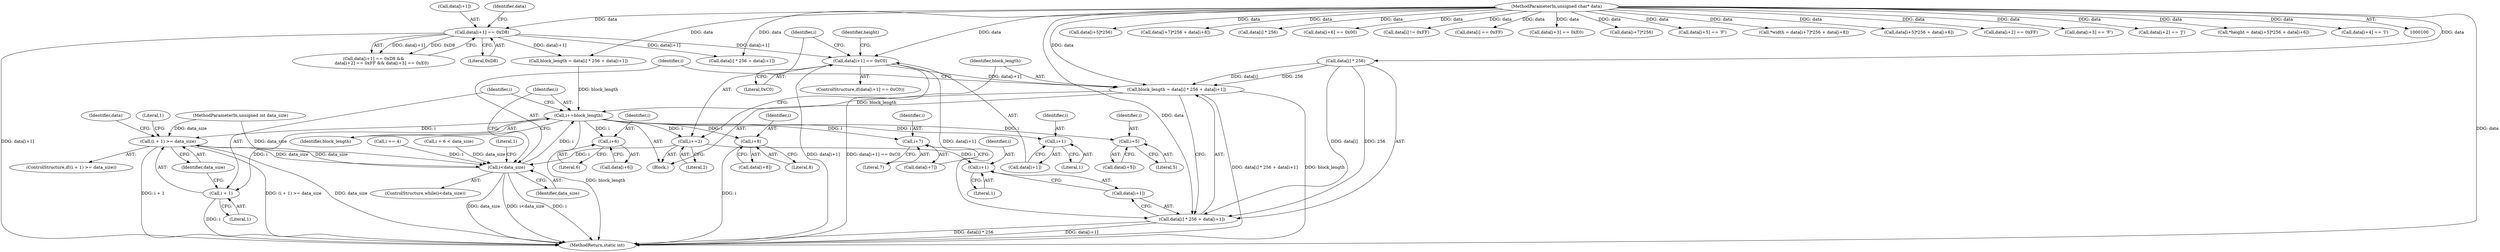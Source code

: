 digraph "0_PDFGen_ee58aff6918b8bbc3be29b9e3089485ea46ff956@array" {
"1000238" [label="(Call,data[i+1] == 0xC0)"];
"1000101" [label="(MethodParameterIn,unsigned char* data)"];
"1000124" [label="(Call,data[i+1] == 0xD8)"];
"1000283" [label="(Call,block_length = data[i] * 256 + data[i+1])"];
"1000216" [label="(Call,i+=block_length)"];
"1000220" [label="(Call,(i + 1) >= data_size)"];
"1000212" [label="(Call,i<data_size)"];
"1000221" [label="(Call,i + 1)"];
"1000241" [label="(Call,i+1)"];
"1000253" [label="(Call,i+5)"];
"1000259" [label="(Call,i+6)"];
"1000269" [label="(Call,i+7)"];
"1000275" [label="(Call,i+8)"];
"1000280" [label="(Call,i+=2)"];
"1000293" [label="(Call,i+1)"];
"1000285" [label="(Call,data[i] * 256 + data[i+1])"];
"1000238" [label="(Call,data[i+1] == 0xC0)"];
"1000124" [label="(Call,data[i+1] == 0xD8)"];
"1000227" [label="(Literal,1)"];
"1000261" [label="(Literal,6)"];
"1000283" [label="(Call,block_length = data[i] * 256 + data[i+1])"];
"1000250" [label="(Call,data[i+5]*256)"];
"1000265" [label="(Call,data[i+7]*256 + data[i+8])"];
"1000214" [label="(Identifier,data_size)"];
"1000102" [label="(MethodParameterIn,unsigned int data_size)"];
"1000201" [label="(Call,data[i] * 256)"];
"1000211" [label="(ControlStructure,while(i<data_size))"];
"1000253" [label="(Call,i+5)"];
"1000147" [label="(Call,i += 4)"];
"1000273" [label="(Call,data[i+8])"];
"1000291" [label="(Call,data[i+1])"];
"1000248" [label="(Identifier,height)"];
"1000198" [label="(Call,block_length = data[i] * 256 + data[i+1])"];
"1000213" [label="(Identifier,i)"];
"1000219" [label="(ControlStructure,if((i + 1) >= data_size))"];
"1000277" [label="(Literal,8)"];
"1000295" [label="(Literal,1)"];
"1000294" [label="(Identifier,i)"];
"1000224" [label="(Identifier,data_size)"];
"1000101" [label="(MethodParameterIn,unsigned char* data)"];
"1000189" [label="(Call,data[i+6] == 0x00)"];
"1000229" [label="(Call,data[i] != 0xFF)"];
"1000241" [label="(Call,i+1)"];
"1000152" [label="(Call,i + 6 < data_size)"];
"1000118" [label="(Call,data[i] == 0xFF)"];
"1000254" [label="(Identifier,i)"];
"1000276" [label="(Identifier,i)"];
"1000269" [label="(Call,i+7)"];
"1000231" [label="(Identifier,data)"];
"1000243" [label="(Literal,1)"];
"1000212" [label="(Call,i<data_size)"];
"1000218" [label="(Identifier,block_length)"];
"1000223" [label="(Literal,1)"];
"1000282" [label="(Literal,2)"];
"1000139" [label="(Call,data[i+3] == 0xE0)"];
"1000266" [label="(Call,data[i+7]*256)"];
"1000216" [label="(Call,i+=block_length)"];
"1000182" [label="(Call,data[i+5] == 'F')"];
"1000125" [label="(Call,data[i+1])"];
"1000275" [label="(Call,i+8)"];
"1000270" [label="(Identifier,i)"];
"1000242" [label="(Identifier,i)"];
"1000257" [label="(Call,data[i+6])"];
"1000262" [label="(Call,*width = data[i+7]*256 + data[i+8])"];
"1000284" [label="(Identifier,block_length)"];
"1000255" [label="(Literal,5)"];
"1000249" [label="(Call,data[i+5]*256 + data[i+6])"];
"1000286" [label="(Call,data[i] * 256)"];
"1000132" [label="(Call,data[i+2] == 0xFF)"];
"1000166" [label="(Call,data[i+3] == 'F')"];
"1000260" [label="(Identifier,i)"];
"1000293" [label="(Call,i+1)"];
"1000221" [label="(Call,i + 1)"];
"1000200" [label="(Call,data[i] * 256 + data[i+1])"];
"1000267" [label="(Call,data[i+7])"];
"1000123" [label="(Call,data[i+1] == 0xD8 &&\n            data[i+2] == 0xFF && data[i+3] == 0xE0)"];
"1000158" [label="(Call,data[i+2] == 'J')"];
"1000222" [label="(Identifier,i)"];
"1000220" [label="(Call,(i + 1) >= data_size)"];
"1000299" [label="(MethodReturn,static int)"];
"1000298" [label="(Literal,1)"];
"1000271" [label="(Literal,7)"];
"1000237" [label="(ControlStructure,if(data[i+1] == 0xC0))"];
"1000134" [label="(Identifier,data)"];
"1000259" [label="(Call,i+6)"];
"1000246" [label="(Call,*height = data[i+5]*256 + data[i+6])"];
"1000215" [label="(Block,)"];
"1000244" [label="(Literal,0xC0)"];
"1000239" [label="(Call,data[i+1])"];
"1000281" [label="(Identifier,i)"];
"1000285" [label="(Call,data[i] * 256 + data[i+1])"];
"1000280" [label="(Call,i+=2)"];
"1000251" [label="(Call,data[i+5])"];
"1000217" [label="(Identifier,i)"];
"1000174" [label="(Call,data[i+4] == 'I')"];
"1000130" [label="(Literal,0xD8)"];
"1000238" -> "1000237"  [label="AST: "];
"1000238" -> "1000244"  [label="CFG: "];
"1000239" -> "1000238"  [label="AST: "];
"1000244" -> "1000238"  [label="AST: "];
"1000248" -> "1000238"  [label="CFG: "];
"1000281" -> "1000238"  [label="CFG: "];
"1000238" -> "1000299"  [label="DDG: data[i+1]"];
"1000238" -> "1000299"  [label="DDG: data[i+1] == 0xC0"];
"1000101" -> "1000238"  [label="DDG: data"];
"1000124" -> "1000238"  [label="DDG: data[i+1]"];
"1000238" -> "1000283"  [label="DDG: data[i+1]"];
"1000238" -> "1000285"  [label="DDG: data[i+1]"];
"1000101" -> "1000100"  [label="AST: "];
"1000101" -> "1000299"  [label="DDG: data"];
"1000101" -> "1000118"  [label="DDG: data"];
"1000101" -> "1000124"  [label="DDG: data"];
"1000101" -> "1000132"  [label="DDG: data"];
"1000101" -> "1000139"  [label="DDG: data"];
"1000101" -> "1000158"  [label="DDG: data"];
"1000101" -> "1000166"  [label="DDG: data"];
"1000101" -> "1000174"  [label="DDG: data"];
"1000101" -> "1000182"  [label="DDG: data"];
"1000101" -> "1000189"  [label="DDG: data"];
"1000101" -> "1000198"  [label="DDG: data"];
"1000101" -> "1000201"  [label="DDG: data"];
"1000101" -> "1000200"  [label="DDG: data"];
"1000101" -> "1000229"  [label="DDG: data"];
"1000101" -> "1000246"  [label="DDG: data"];
"1000101" -> "1000250"  [label="DDG: data"];
"1000101" -> "1000249"  [label="DDG: data"];
"1000101" -> "1000262"  [label="DDG: data"];
"1000101" -> "1000266"  [label="DDG: data"];
"1000101" -> "1000265"  [label="DDG: data"];
"1000101" -> "1000283"  [label="DDG: data"];
"1000101" -> "1000286"  [label="DDG: data"];
"1000101" -> "1000285"  [label="DDG: data"];
"1000124" -> "1000123"  [label="AST: "];
"1000124" -> "1000130"  [label="CFG: "];
"1000125" -> "1000124"  [label="AST: "];
"1000130" -> "1000124"  [label="AST: "];
"1000134" -> "1000124"  [label="CFG: "];
"1000123" -> "1000124"  [label="CFG: "];
"1000124" -> "1000299"  [label="DDG: data[i+1]"];
"1000124" -> "1000123"  [label="DDG: data[i+1]"];
"1000124" -> "1000123"  [label="DDG: 0xD8"];
"1000124" -> "1000198"  [label="DDG: data[i+1]"];
"1000124" -> "1000200"  [label="DDG: data[i+1]"];
"1000283" -> "1000215"  [label="AST: "];
"1000283" -> "1000285"  [label="CFG: "];
"1000284" -> "1000283"  [label="AST: "];
"1000285" -> "1000283"  [label="AST: "];
"1000213" -> "1000283"  [label="CFG: "];
"1000283" -> "1000299"  [label="DDG: data[i] * 256 + data[i+1]"];
"1000283" -> "1000299"  [label="DDG: block_length"];
"1000283" -> "1000216"  [label="DDG: block_length"];
"1000286" -> "1000283"  [label="DDG: data[i]"];
"1000286" -> "1000283"  [label="DDG: 256"];
"1000216" -> "1000215"  [label="AST: "];
"1000216" -> "1000218"  [label="CFG: "];
"1000217" -> "1000216"  [label="AST: "];
"1000218" -> "1000216"  [label="AST: "];
"1000222" -> "1000216"  [label="CFG: "];
"1000216" -> "1000299"  [label="DDG: block_length"];
"1000198" -> "1000216"  [label="DDG: block_length"];
"1000212" -> "1000216"  [label="DDG: i"];
"1000216" -> "1000220"  [label="DDG: i"];
"1000216" -> "1000221"  [label="DDG: i"];
"1000216" -> "1000241"  [label="DDG: i"];
"1000216" -> "1000253"  [label="DDG: i"];
"1000216" -> "1000259"  [label="DDG: i"];
"1000216" -> "1000269"  [label="DDG: i"];
"1000216" -> "1000275"  [label="DDG: i"];
"1000216" -> "1000280"  [label="DDG: i"];
"1000220" -> "1000219"  [label="AST: "];
"1000220" -> "1000224"  [label="CFG: "];
"1000221" -> "1000220"  [label="AST: "];
"1000224" -> "1000220"  [label="AST: "];
"1000227" -> "1000220"  [label="CFG: "];
"1000231" -> "1000220"  [label="CFG: "];
"1000220" -> "1000299"  [label="DDG: i + 1"];
"1000220" -> "1000299"  [label="DDG: (i + 1) >= data_size"];
"1000220" -> "1000299"  [label="DDG: data_size"];
"1000220" -> "1000212"  [label="DDG: data_size"];
"1000212" -> "1000220"  [label="DDG: data_size"];
"1000102" -> "1000220"  [label="DDG: data_size"];
"1000212" -> "1000211"  [label="AST: "];
"1000212" -> "1000214"  [label="CFG: "];
"1000213" -> "1000212"  [label="AST: "];
"1000214" -> "1000212"  [label="AST: "];
"1000217" -> "1000212"  [label="CFG: "];
"1000298" -> "1000212"  [label="CFG: "];
"1000212" -> "1000299"  [label="DDG: data_size"];
"1000212" -> "1000299"  [label="DDG: i<data_size"];
"1000212" -> "1000299"  [label="DDG: i"];
"1000147" -> "1000212"  [label="DDG: i"];
"1000280" -> "1000212"  [label="DDG: i"];
"1000152" -> "1000212"  [label="DDG: data_size"];
"1000102" -> "1000212"  [label="DDG: data_size"];
"1000221" -> "1000223"  [label="CFG: "];
"1000222" -> "1000221"  [label="AST: "];
"1000223" -> "1000221"  [label="AST: "];
"1000224" -> "1000221"  [label="CFG: "];
"1000221" -> "1000299"  [label="DDG: i"];
"1000241" -> "1000239"  [label="AST: "];
"1000241" -> "1000243"  [label="CFG: "];
"1000242" -> "1000241"  [label="AST: "];
"1000243" -> "1000241"  [label="AST: "];
"1000239" -> "1000241"  [label="CFG: "];
"1000253" -> "1000251"  [label="AST: "];
"1000253" -> "1000255"  [label="CFG: "];
"1000254" -> "1000253"  [label="AST: "];
"1000255" -> "1000253"  [label="AST: "];
"1000251" -> "1000253"  [label="CFG: "];
"1000259" -> "1000257"  [label="AST: "];
"1000259" -> "1000261"  [label="CFG: "];
"1000260" -> "1000259"  [label="AST: "];
"1000261" -> "1000259"  [label="AST: "];
"1000257" -> "1000259"  [label="CFG: "];
"1000269" -> "1000267"  [label="AST: "];
"1000269" -> "1000271"  [label="CFG: "];
"1000270" -> "1000269"  [label="AST: "];
"1000271" -> "1000269"  [label="AST: "];
"1000267" -> "1000269"  [label="CFG: "];
"1000275" -> "1000273"  [label="AST: "];
"1000275" -> "1000277"  [label="CFG: "];
"1000276" -> "1000275"  [label="AST: "];
"1000277" -> "1000275"  [label="AST: "];
"1000273" -> "1000275"  [label="CFG: "];
"1000275" -> "1000299"  [label="DDG: i"];
"1000280" -> "1000215"  [label="AST: "];
"1000280" -> "1000282"  [label="CFG: "];
"1000281" -> "1000280"  [label="AST: "];
"1000282" -> "1000280"  [label="AST: "];
"1000284" -> "1000280"  [label="CFG: "];
"1000280" -> "1000293"  [label="DDG: i"];
"1000293" -> "1000291"  [label="AST: "];
"1000293" -> "1000295"  [label="CFG: "];
"1000294" -> "1000293"  [label="AST: "];
"1000295" -> "1000293"  [label="AST: "];
"1000291" -> "1000293"  [label="CFG: "];
"1000285" -> "1000291"  [label="CFG: "];
"1000286" -> "1000285"  [label="AST: "];
"1000291" -> "1000285"  [label="AST: "];
"1000285" -> "1000299"  [label="DDG: data[i] * 256"];
"1000285" -> "1000299"  [label="DDG: data[i+1]"];
"1000286" -> "1000285"  [label="DDG: data[i]"];
"1000286" -> "1000285"  [label="DDG: 256"];
}
